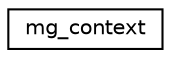 digraph "Graphical Class Hierarchy"
{
  edge [fontname="Helvetica",fontsize="10",labelfontname="Helvetica",labelfontsize="10"];
  node [fontname="Helvetica",fontsize="10",shape=record];
  rankdir="LR";
  Node1 [label="mg_context",height=0.2,width=0.4,color="black", fillcolor="white", style="filled",URL="$dc/de3/structmg__context.html"];
}

